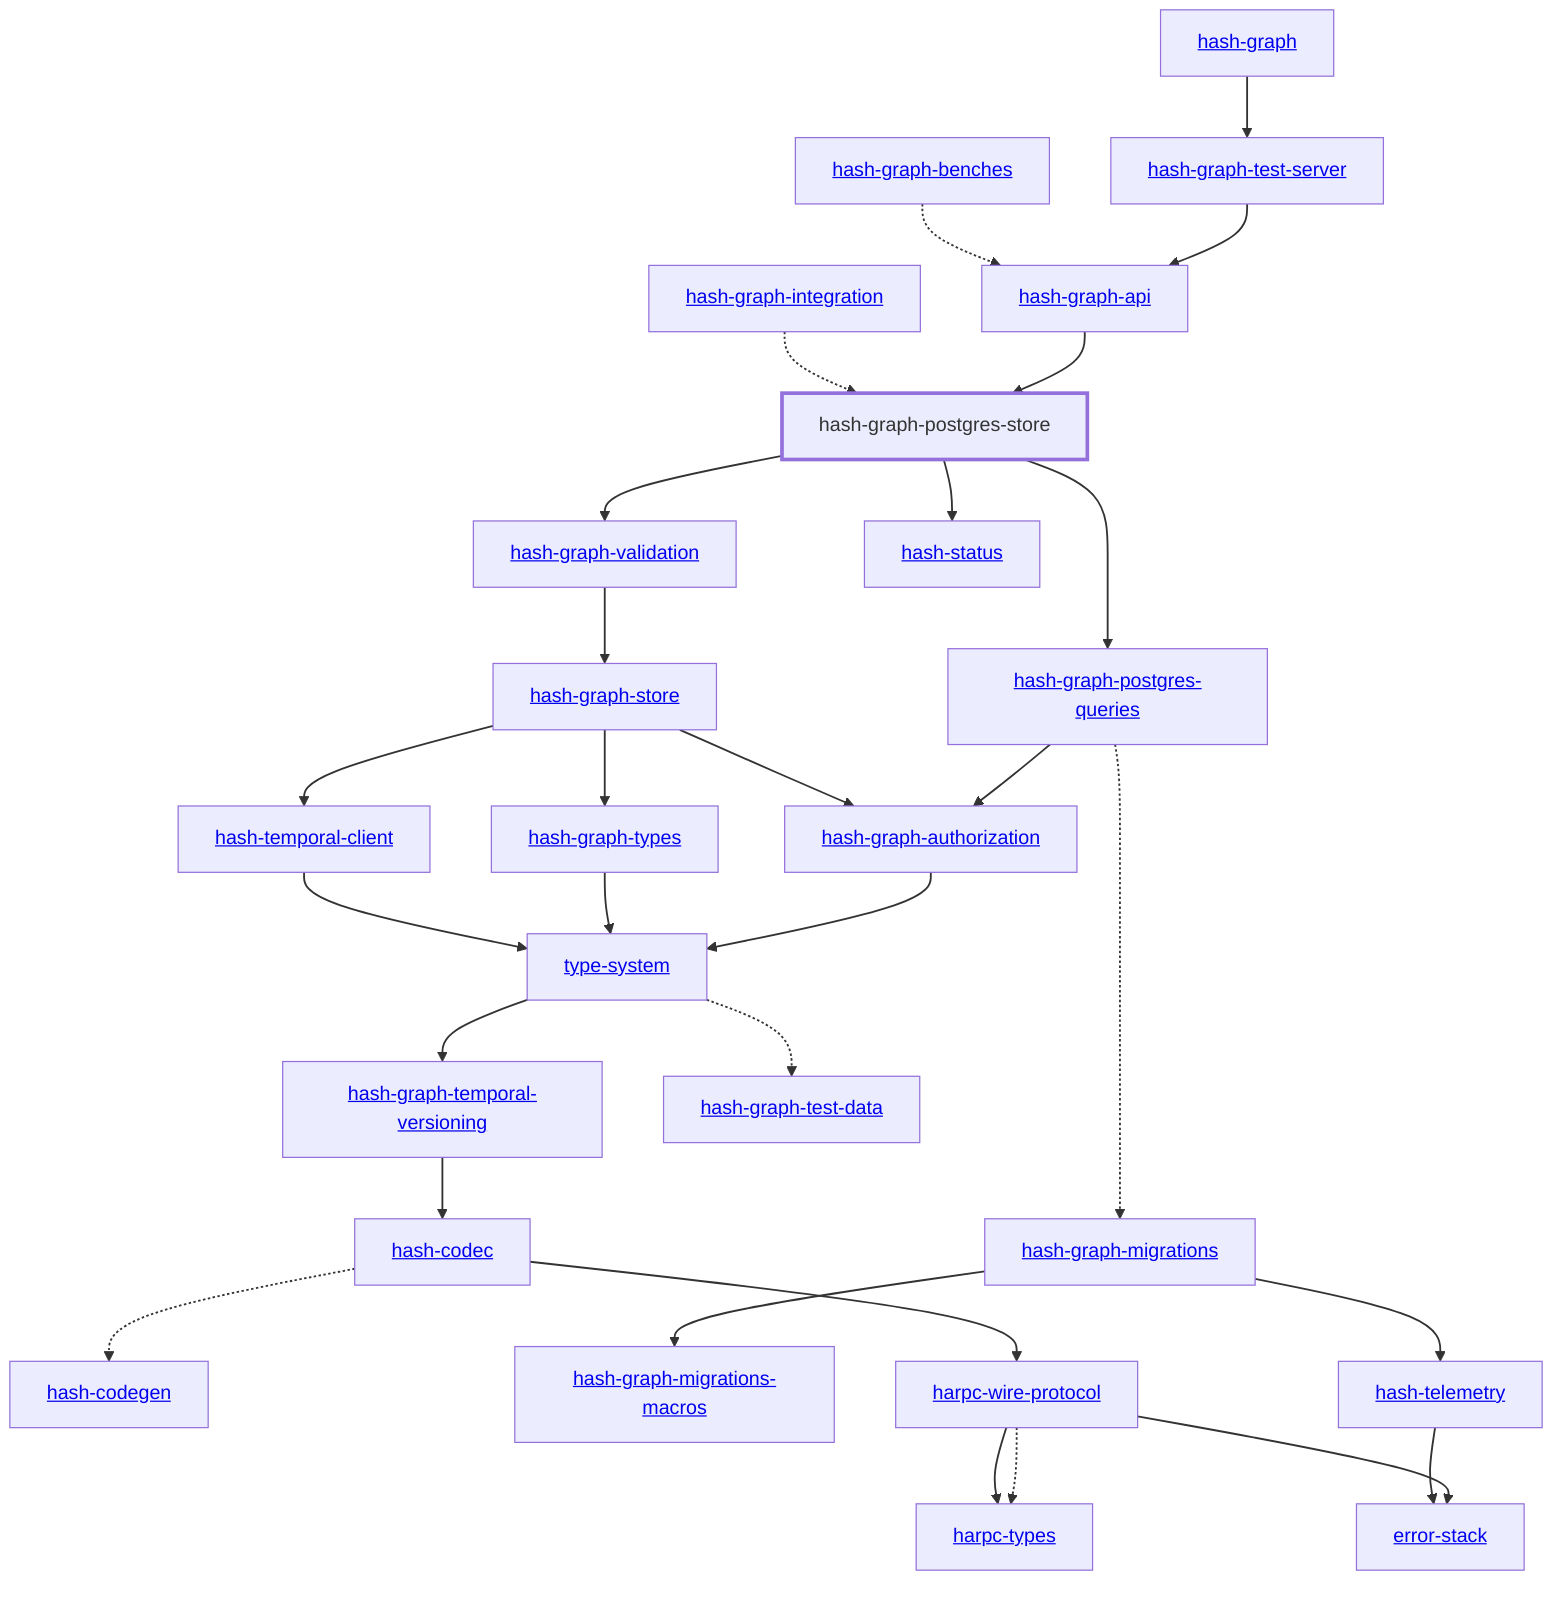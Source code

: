 graph TD
    linkStyle default stroke-width:1.5px
    classDef default stroke-width:1px
    classDef root stroke-width:3px
    classDef dev stroke-width:1px
    classDef build stroke-width:1px
    %% Legend
    %% --> : Normal dependency
    %% -.-> : Dev dependency
    %% ---> : Build dependency
    0[<a href="../hash_graph">hash-graph</a>]
    1[<a href="../type_system">type-system</a>]
    2[<a href="../hash_codec">hash-codec</a>]
    3[<a href="../hash_codegen">hash-codegen</a>]
    4[<a href="../hash_graph_api">hash-graph-api</a>]
    5[<a href="../hash_graph_authorization">hash-graph-authorization</a>]
    6[<a href="../hash_graph_migrations">hash-graph-migrations</a>]
    7[<a href="../hash_graph_migrations_macros">hash-graph-migrations-macros</a>]
    8[<a href="../hash_graph_postgres_queries">hash-graph-postgres-queries</a>]
    9[hash-graph-postgres-store]
    class 9 root
    10[<a href="../hash_graph_store">hash-graph-store</a>]
    11[<a href="../hash_graph_temporal_versioning">hash-graph-temporal-versioning</a>]
    12[<a href="../hash_graph_test_server">hash-graph-test-server</a>]
    13[<a href="../hash_graph_types">hash-graph-types</a>]
    14[<a href="../hash_graph_validation">hash-graph-validation</a>]
    15[<a href="../harpc_types">harpc-types</a>]
    16[<a href="../harpc_wire_protocol">harpc-wire-protocol</a>]
    17[<a href="../hash_status">hash-status</a>]
    18[<a href="../hash_telemetry">hash-telemetry</a>]
    19[<a href="../hash_temporal_client">hash-temporal-client</a>]
    20[<a href="../error_stack">error-stack</a>]
    21[<a href="../hash_graph_benches">hash-graph-benches</a>]
    22[<a href="../hash_graph_integration">hash-graph-integration</a>]
    23[<a href="../hash_graph_test_data">hash-graph-test-data</a>]
    0 --> 12
    1 --> 11
    1 -.-> 23
    2 -.-> 3
    2 --> 16
    4 --> 9
    5 --> 1
    6 --> 7
    6 --> 18
    8 --> 5
    8 -.-> 6
    9 --> 8
    9 --> 14
    9 --> 17
    10 --> 5
    10 --> 13
    10 --> 19
    11 --> 2
    12 --> 4
    13 --> 1
    14 --> 10
    16 -.-> 15
    16 --> 15
    16 --> 20
    18 --> 20
    19 --> 1
    21 -.-> 4
    22 -.-> 9